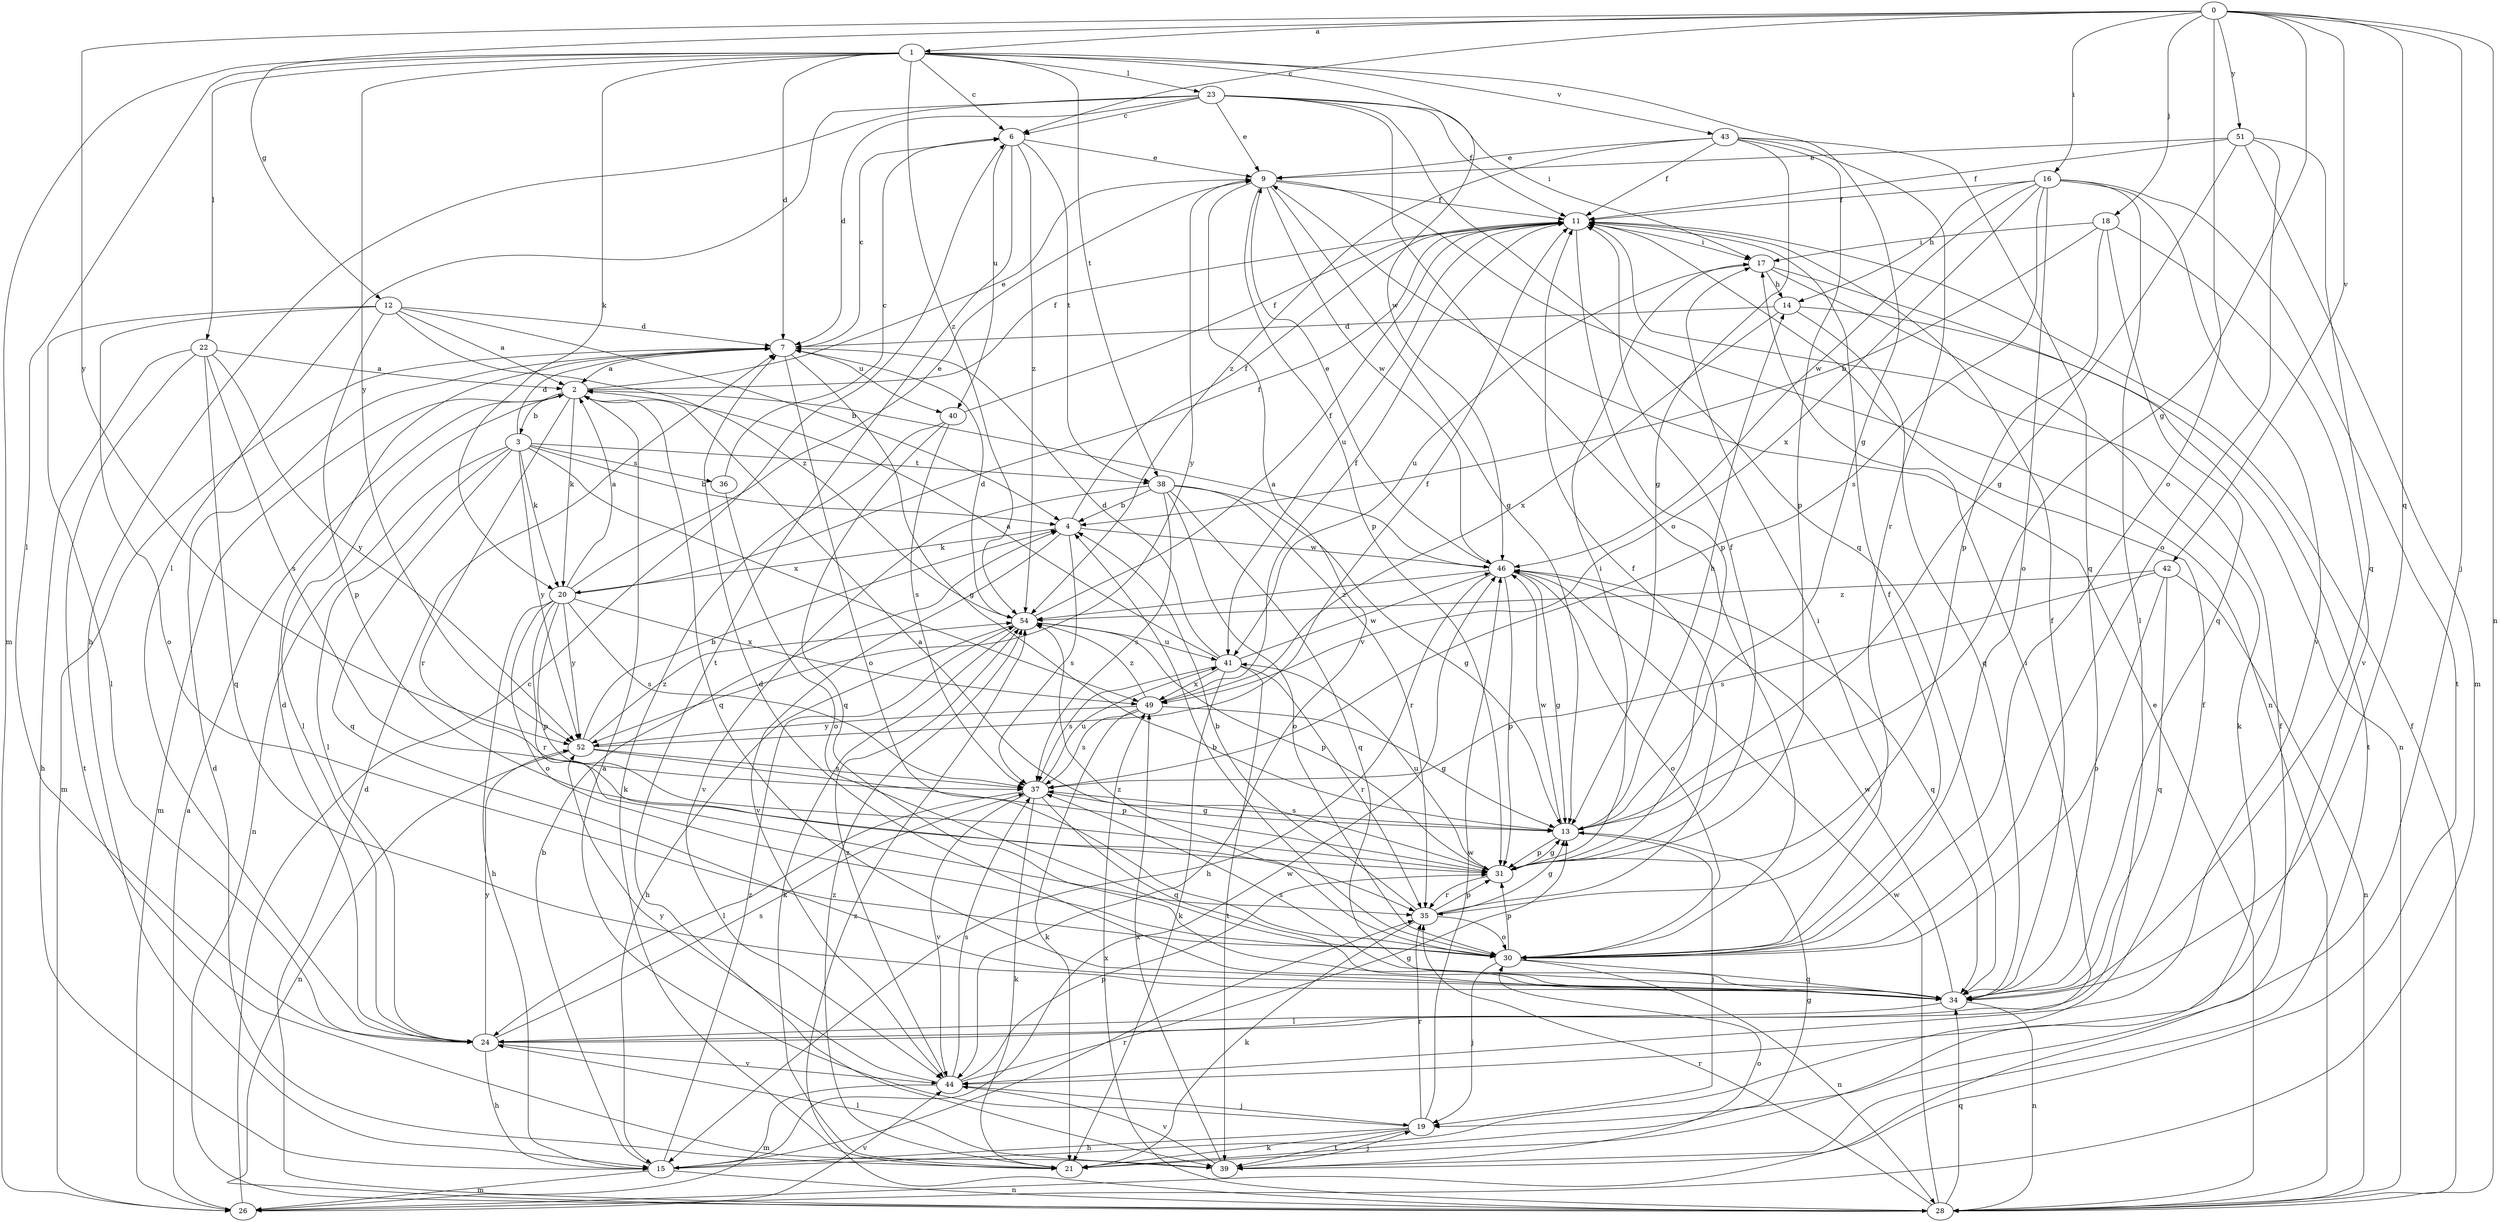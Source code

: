 strict digraph  {
0;
1;
2;
3;
4;
6;
7;
9;
11;
12;
13;
14;
15;
16;
17;
18;
19;
20;
21;
22;
23;
24;
26;
28;
30;
31;
34;
35;
36;
37;
38;
39;
40;
41;
42;
43;
44;
46;
49;
51;
52;
54;
0 -> 1  [label=a];
0 -> 6  [label=c];
0 -> 12  [label=g];
0 -> 13  [label=g];
0 -> 16  [label=i];
0 -> 18  [label=j];
0 -> 19  [label=j];
0 -> 28  [label=n];
0 -> 30  [label=o];
0 -> 34  [label=q];
0 -> 42  [label=v];
0 -> 51  [label=y];
0 -> 52  [label=y];
1 -> 6  [label=c];
1 -> 7  [label=d];
1 -> 13  [label=g];
1 -> 20  [label=k];
1 -> 22  [label=l];
1 -> 23  [label=l];
1 -> 24  [label=l];
1 -> 26  [label=m];
1 -> 38  [label=t];
1 -> 43  [label=v];
1 -> 46  [label=w];
1 -> 52  [label=y];
1 -> 54  [label=z];
2 -> 3  [label=b];
2 -> 9  [label=e];
2 -> 11  [label=f];
2 -> 20  [label=k];
2 -> 24  [label=l];
2 -> 26  [label=m];
2 -> 34  [label=q];
2 -> 35  [label=r];
3 -> 4  [label=b];
3 -> 7  [label=d];
3 -> 20  [label=k];
3 -> 24  [label=l];
3 -> 28  [label=n];
3 -> 34  [label=q];
3 -> 36  [label=s];
3 -> 38  [label=t];
3 -> 49  [label=x];
3 -> 52  [label=y];
4 -> 11  [label=f];
4 -> 20  [label=k];
4 -> 37  [label=s];
4 -> 44  [label=v];
4 -> 46  [label=w];
6 -> 9  [label=e];
6 -> 38  [label=t];
6 -> 39  [label=t];
6 -> 40  [label=u];
6 -> 54  [label=z];
7 -> 2  [label=a];
7 -> 6  [label=c];
7 -> 13  [label=g];
7 -> 26  [label=m];
7 -> 30  [label=o];
7 -> 40  [label=u];
9 -> 11  [label=f];
9 -> 13  [label=g];
9 -> 28  [label=n];
9 -> 31  [label=p];
9 -> 44  [label=v];
9 -> 46  [label=w];
9 -> 52  [label=y];
11 -> 17  [label=i];
11 -> 31  [label=p];
11 -> 41  [label=u];
12 -> 2  [label=a];
12 -> 4  [label=b];
12 -> 7  [label=d];
12 -> 24  [label=l];
12 -> 30  [label=o];
12 -> 31  [label=p];
12 -> 54  [label=z];
13 -> 14  [label=h];
13 -> 19  [label=j];
13 -> 31  [label=p];
13 -> 37  [label=s];
13 -> 46  [label=w];
14 -> 7  [label=d];
14 -> 34  [label=q];
14 -> 39  [label=t];
14 -> 49  [label=x];
15 -> 4  [label=b];
15 -> 11  [label=f];
15 -> 26  [label=m];
15 -> 28  [label=n];
15 -> 35  [label=r];
15 -> 46  [label=w];
15 -> 54  [label=z];
16 -> 11  [label=f];
16 -> 14  [label=h];
16 -> 24  [label=l];
16 -> 30  [label=o];
16 -> 37  [label=s];
16 -> 39  [label=t];
16 -> 44  [label=v];
16 -> 46  [label=w];
16 -> 49  [label=x];
17 -> 14  [label=h];
17 -> 21  [label=k];
17 -> 28  [label=n];
17 -> 41  [label=u];
18 -> 4  [label=b];
18 -> 17  [label=i];
18 -> 31  [label=p];
18 -> 34  [label=q];
18 -> 44  [label=v];
19 -> 2  [label=a];
19 -> 15  [label=h];
19 -> 21  [label=k];
19 -> 35  [label=r];
19 -> 39  [label=t];
19 -> 46  [label=w];
20 -> 2  [label=a];
20 -> 9  [label=e];
20 -> 11  [label=f];
20 -> 15  [label=h];
20 -> 30  [label=o];
20 -> 31  [label=p];
20 -> 35  [label=r];
20 -> 37  [label=s];
20 -> 49  [label=x];
20 -> 52  [label=y];
21 -> 7  [label=d];
21 -> 13  [label=g];
21 -> 54  [label=z];
22 -> 2  [label=a];
22 -> 15  [label=h];
22 -> 34  [label=q];
22 -> 37  [label=s];
22 -> 39  [label=t];
22 -> 52  [label=y];
23 -> 6  [label=c];
23 -> 7  [label=d];
23 -> 9  [label=e];
23 -> 11  [label=f];
23 -> 15  [label=h];
23 -> 17  [label=i];
23 -> 24  [label=l];
23 -> 30  [label=o];
23 -> 34  [label=q];
24 -> 7  [label=d];
24 -> 15  [label=h];
24 -> 17  [label=i];
24 -> 37  [label=s];
24 -> 44  [label=v];
24 -> 52  [label=y];
26 -> 2  [label=a];
26 -> 6  [label=c];
26 -> 11  [label=f];
26 -> 44  [label=v];
28 -> 7  [label=d];
28 -> 9  [label=e];
28 -> 11  [label=f];
28 -> 34  [label=q];
28 -> 35  [label=r];
28 -> 46  [label=w];
28 -> 49  [label=x];
28 -> 54  [label=z];
30 -> 4  [label=b];
30 -> 11  [label=f];
30 -> 17  [label=i];
30 -> 19  [label=j];
30 -> 28  [label=n];
30 -> 31  [label=p];
30 -> 34  [label=q];
30 -> 54  [label=z];
31 -> 2  [label=a];
31 -> 11  [label=f];
31 -> 13  [label=g];
31 -> 17  [label=i];
31 -> 35  [label=r];
31 -> 41  [label=u];
34 -> 7  [label=d];
34 -> 11  [label=f];
34 -> 24  [label=l];
34 -> 28  [label=n];
34 -> 37  [label=s];
34 -> 46  [label=w];
35 -> 4  [label=b];
35 -> 11  [label=f];
35 -> 13  [label=g];
35 -> 21  [label=k];
35 -> 30  [label=o];
35 -> 31  [label=p];
36 -> 6  [label=c];
36 -> 30  [label=o];
37 -> 13  [label=g];
37 -> 21  [label=k];
37 -> 24  [label=l];
37 -> 34  [label=q];
37 -> 41  [label=u];
37 -> 44  [label=v];
38 -> 4  [label=b];
38 -> 13  [label=g];
38 -> 30  [label=o];
38 -> 34  [label=q];
38 -> 35  [label=r];
38 -> 37  [label=s];
38 -> 44  [label=v];
39 -> 19  [label=j];
39 -> 24  [label=l];
39 -> 30  [label=o];
39 -> 44  [label=v];
39 -> 49  [label=x];
40 -> 11  [label=f];
40 -> 21  [label=k];
40 -> 34  [label=q];
40 -> 37  [label=s];
41 -> 2  [label=a];
41 -> 7  [label=d];
41 -> 21  [label=k];
41 -> 35  [label=r];
41 -> 37  [label=s];
41 -> 39  [label=t];
41 -> 46  [label=w];
41 -> 49  [label=x];
42 -> 28  [label=n];
42 -> 30  [label=o];
42 -> 34  [label=q];
42 -> 37  [label=s];
42 -> 54  [label=z];
43 -> 9  [label=e];
43 -> 11  [label=f];
43 -> 13  [label=g];
43 -> 31  [label=p];
43 -> 34  [label=q];
43 -> 35  [label=r];
43 -> 54  [label=z];
44 -> 13  [label=g];
44 -> 19  [label=j];
44 -> 26  [label=m];
44 -> 31  [label=p];
44 -> 37  [label=s];
44 -> 52  [label=y];
44 -> 54  [label=z];
46 -> 2  [label=a];
46 -> 9  [label=e];
46 -> 13  [label=g];
46 -> 15  [label=h];
46 -> 30  [label=o];
46 -> 31  [label=p];
46 -> 34  [label=q];
46 -> 54  [label=z];
49 -> 11  [label=f];
49 -> 13  [label=g];
49 -> 21  [label=k];
49 -> 37  [label=s];
49 -> 52  [label=y];
49 -> 54  [label=z];
51 -> 9  [label=e];
51 -> 11  [label=f];
51 -> 13  [label=g];
51 -> 26  [label=m];
51 -> 30  [label=o];
51 -> 34  [label=q];
52 -> 4  [label=b];
52 -> 11  [label=f];
52 -> 28  [label=n];
52 -> 31  [label=p];
52 -> 37  [label=s];
52 -> 54  [label=z];
54 -> 7  [label=d];
54 -> 11  [label=f];
54 -> 15  [label=h];
54 -> 21  [label=k];
54 -> 31  [label=p];
54 -> 41  [label=u];
}

